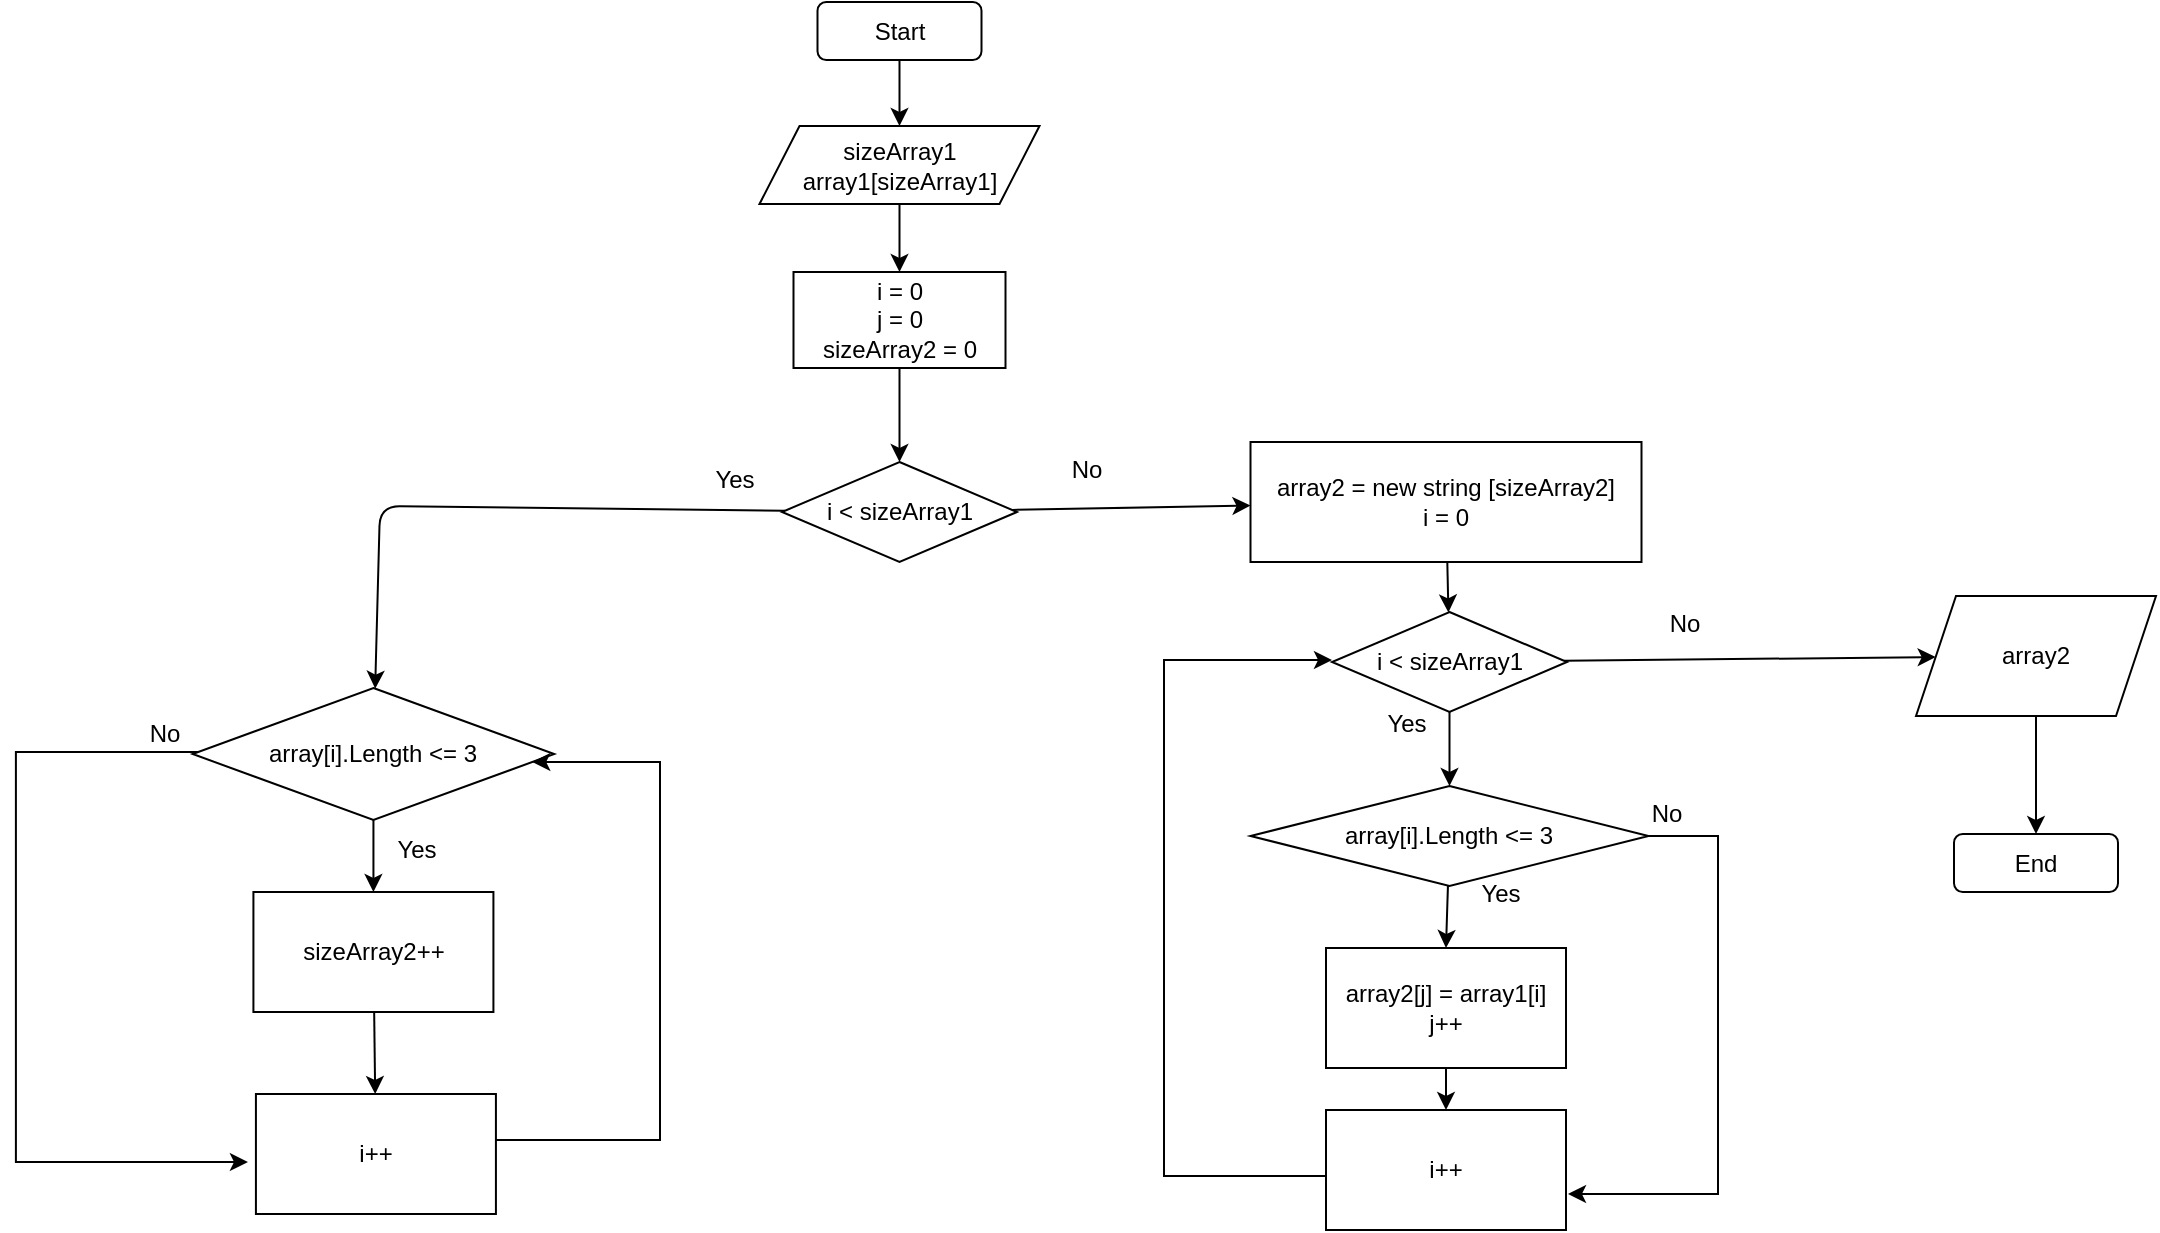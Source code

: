 <mxfile version="20.4.1" type="device"><diagram id="qVKFGdB1WNDfzyfp0gNP" name="Страница 1"><mxGraphModel dx="2514" dy="2002" grid="0" gridSize="10" guides="1" tooltips="1" connect="1" arrows="1" fold="1" page="0" pageScale="1" pageWidth="827" pageHeight="1169" background="none" math="0" shadow="0"><root><mxCell id="0"/><mxCell id="1" parent="0"/><mxCell id="6" value="" style="edgeStyle=none;html=1;" parent="1" source="2" target="5" edge="1"><mxGeometry relative="1" as="geometry"/></mxCell><mxCell id="2" value="Start" style="rounded=1;whiteSpace=wrap;html=1;strokeColor=default;" parent="1" vertex="1"><mxGeometry x="335.75" y="-407" width="82" height="29" as="geometry"/></mxCell><mxCell id="11" value="" style="edgeStyle=none;html=1;" parent="1" source="5" target="10" edge="1"><mxGeometry relative="1" as="geometry"/></mxCell><mxCell id="5" value="sizeArray1&lt;br&gt;array1[sizeArray1]" style="shape=parallelogram;perimeter=parallelogramPerimeter;whiteSpace=wrap;html=1;fixedSize=1;rounded=0;" parent="1" vertex="1"><mxGeometry x="306.75" y="-345" width="140" height="39" as="geometry"/></mxCell><mxCell id="14" value="" style="edgeStyle=none;html=1;" parent="1" source="10" target="13" edge="1"><mxGeometry relative="1" as="geometry"/></mxCell><mxCell id="10" value="i = 0&lt;br&gt;j = 0&lt;br&gt;sizeArray2 = 0" style="whiteSpace=wrap;html=1;rounded=0;" parent="1" vertex="1"><mxGeometry x="323.75" y="-272" width="106" height="48" as="geometry"/></mxCell><mxCell id="21" value="" style="edgeStyle=none;html=1;" parent="1" source="13" target="20" edge="1"><mxGeometry relative="1" as="geometry"><Array as="points"><mxPoint x="117" y="-155"/></Array></mxGeometry></mxCell><mxCell id="30" value="" style="edgeStyle=none;rounded=0;html=1;" parent="1" source="13" target="29" edge="1"><mxGeometry relative="1" as="geometry"/></mxCell><mxCell id="13" value="i &amp;lt; sizeArray1" style="rhombus;whiteSpace=wrap;html=1;rounded=0;" parent="1" vertex="1"><mxGeometry x="318" y="-177" width="117.5" height="50" as="geometry"/></mxCell><mxCell id="17" value="Yes" style="text;html=1;align=center;verticalAlign=middle;resizable=0;points=[];autosize=1;strokeColor=none;fillColor=none;" parent="1" vertex="1"><mxGeometry x="279" y="-177" width="30" height="18" as="geometry"/></mxCell><mxCell id="23" value="" style="edgeStyle=none;html=1;" parent="1" source="20" target="22" edge="1"><mxGeometry relative="1" as="geometry"/></mxCell><mxCell id="R_NlJdIJAaLJdchrg-zN-55" value="" style="edgeStyle=orthogonalEdgeStyle;rounded=0;orthogonalLoop=1;jettySize=auto;html=1;" edge="1" parent="1" source="20"><mxGeometry relative="1" as="geometry"><mxPoint x="50.96" y="173" as="targetPoint"/><Array as="points"><mxPoint x="-65.04" y="-32"/><mxPoint x="-65.04" y="173"/></Array></mxGeometry></mxCell><mxCell id="20" value="array[i].Length &amp;lt;= 3" style="rhombus;whiteSpace=wrap;html=1;rounded=0;" parent="1" vertex="1"><mxGeometry x="23.34" y="-64" width="180.75" height="66" as="geometry"/></mxCell><mxCell id="26" value="" style="edgeStyle=none;html=1;" parent="1" source="22" target="25" edge="1"><mxGeometry relative="1" as="geometry"/></mxCell><mxCell id="22" value="sizeArray2++" style="whiteSpace=wrap;html=1;rounded=0;" parent="1" vertex="1"><mxGeometry x="53.71" y="38" width="120" height="60" as="geometry"/></mxCell><mxCell id="24" value="Yes" style="text;html=1;align=center;verticalAlign=middle;resizable=0;points=[];autosize=1;strokeColor=none;fillColor=none;" parent="1" vertex="1"><mxGeometry x="119.96" y="8" width="30" height="18" as="geometry"/></mxCell><mxCell id="R_NlJdIJAaLJdchrg-zN-56" style="edgeStyle=orthogonalEdgeStyle;rounded=0;orthogonalLoop=1;jettySize=auto;html=1;" edge="1" parent="1" source="25" target="20"><mxGeometry relative="1" as="geometry"><mxPoint x="255.96" y="-39.333" as="targetPoint"/><Array as="points"><mxPoint x="257" y="162"/><mxPoint x="257" y="-27"/></Array></mxGeometry></mxCell><mxCell id="25" value="i++" style="whiteSpace=wrap;html=1;rounded=0;" parent="1" vertex="1"><mxGeometry x="54.96" y="139" width="120" height="60" as="geometry"/></mxCell><mxCell id="34" value="" style="edgeStyle=none;rounded=0;html=1;" parent="1" source="29" target="33" edge="1"><mxGeometry relative="1" as="geometry"/></mxCell><mxCell id="29" value="array2 = new string [sizeArray2]&lt;br&gt;i = 0" style="whiteSpace=wrap;html=1;rounded=0;" parent="1" vertex="1"><mxGeometry x="552.25" y="-187" width="195.5" height="60" as="geometry"/></mxCell><mxCell id="31" value="No" style="text;html=1;align=center;verticalAlign=middle;resizable=0;points=[];autosize=1;strokeColor=none;fillColor=none;" parent="1" vertex="1"><mxGeometry x="457" y="-182" width="25" height="18" as="geometry"/></mxCell><mxCell id="32" value="No" style="text;html=1;align=center;verticalAlign=middle;resizable=0;points=[];autosize=1;strokeColor=none;fillColor=none;" parent="1" vertex="1"><mxGeometry x="-3.04" y="-50" width="25" height="18" as="geometry"/></mxCell><mxCell id="40" value="" style="edgeStyle=none;rounded=0;html=1;" parent="1" source="33" target="39" edge="1"><mxGeometry relative="1" as="geometry"/></mxCell><mxCell id="53" value="" style="edgeStyle=none;html=1;" parent="1" source="33" target="48" edge="1"><mxGeometry relative="1" as="geometry"/></mxCell><mxCell id="33" value="i &amp;lt; sizeArray1" style="rhombus;whiteSpace=wrap;html=1;rounded=0;" parent="1" vertex="1"><mxGeometry x="593" y="-102" width="117.5" height="50" as="geometry"/></mxCell><mxCell id="44" value="" style="edgeStyle=none;rounded=0;html=1;" parent="1" source="37" target="43" edge="1"><mxGeometry relative="1" as="geometry"/></mxCell><mxCell id="37" value="array2[j] = array1[i]&lt;br&gt;j++" style="whiteSpace=wrap;html=1;rounded=0;" parent="1" vertex="1"><mxGeometry x="590" y="66" width="120" height="60" as="geometry"/></mxCell><mxCell id="38" value="Yes" style="text;html=1;align=center;verticalAlign=middle;resizable=0;points=[];autosize=1;strokeColor=none;fillColor=none;" parent="1" vertex="1"><mxGeometry x="615" y="-55" width="30" height="18" as="geometry"/></mxCell><mxCell id="41" style="edgeStyle=none;rounded=0;html=1;entryX=0.5;entryY=0;entryDx=0;entryDy=0;" parent="1" source="39" target="37" edge="1"><mxGeometry relative="1" as="geometry"><mxPoint x="652" y="45" as="targetPoint"/></mxGeometry></mxCell><mxCell id="R_NlJdIJAaLJdchrg-zN-62" style="edgeStyle=orthogonalEdgeStyle;rounded=0;orthogonalLoop=1;jettySize=auto;html=1;" edge="1" parent="1" source="39"><mxGeometry relative="1" as="geometry"><mxPoint x="711" y="189" as="targetPoint"/><Array as="points"><mxPoint x="786" y="10"/><mxPoint x="786" y="189"/></Array></mxGeometry></mxCell><mxCell id="39" value="array[i].Length &amp;lt;= 3" style="rhombus;whiteSpace=wrap;html=1;rounded=0;" parent="1" vertex="1"><mxGeometry x="552.25" y="-15" width="199" height="50" as="geometry"/></mxCell><mxCell id="42" value="Yes" style="text;html=1;align=center;verticalAlign=middle;resizable=0;points=[];autosize=1;strokeColor=none;fillColor=none;" parent="1" vertex="1"><mxGeometry x="661.5" y="30" width="30" height="18" as="geometry"/></mxCell><mxCell id="R_NlJdIJAaLJdchrg-zN-58" style="edgeStyle=orthogonalEdgeStyle;rounded=0;orthogonalLoop=1;jettySize=auto;html=1;exitX=0;exitY=0.5;exitDx=0;exitDy=0;" edge="1" parent="1" source="43"><mxGeometry relative="1" as="geometry"><mxPoint x="593.0" y="-78" as="targetPoint"/><mxPoint x="580.6" y="180" as="sourcePoint"/><Array as="points"><mxPoint x="590" y="180"/><mxPoint x="509" y="180"/><mxPoint x="509" y="-78"/></Array></mxGeometry></mxCell><mxCell id="43" value="i++" style="whiteSpace=wrap;html=1;rounded=0;" parent="1" vertex="1"><mxGeometry x="590" y="147" width="120" height="60" as="geometry"/></mxCell><mxCell id="46" value="No" style="text;html=1;align=center;verticalAlign=middle;resizable=0;points=[];autosize=1;strokeColor=none;fillColor=none;" parent="1" vertex="1"><mxGeometry x="756" y="-105" width="25" height="18" as="geometry"/></mxCell><mxCell id="52" value="" style="edgeStyle=none;rounded=0;html=1;" parent="1" source="48" target="51" edge="1"><mxGeometry relative="1" as="geometry"/></mxCell><mxCell id="48" value="array2" style="shape=parallelogram;perimeter=parallelogramPerimeter;whiteSpace=wrap;html=1;fixedSize=1;rounded=0;" parent="1" vertex="1"><mxGeometry x="885" y="-110" width="120" height="60" as="geometry"/></mxCell><mxCell id="51" value="End" style="rounded=1;whiteSpace=wrap;html=1;strokeColor=default;" parent="1" vertex="1"><mxGeometry x="904" y="9" width="82" height="29" as="geometry"/></mxCell><mxCell id="54" value="No" style="text;html=1;align=center;verticalAlign=middle;resizable=0;points=[];autosize=1;strokeColor=none;fillColor=none;" parent="1" vertex="1"><mxGeometry x="747.75" y="-10" width="25" height="18" as="geometry"/></mxCell></root></mxGraphModel></diagram></mxfile>